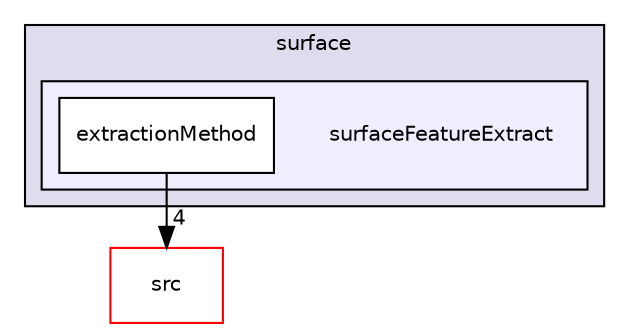 digraph "applications/utilities/surface/surfaceFeatureExtract" {
  bgcolor=transparent;
  compound=true
  node [ fontsize="10", fontname="Helvetica"];
  edge [ labelfontsize="10", labelfontname="Helvetica"];
  subgraph clusterdir_f17de662d5fa06afbf0442aecb6ca0a0 {
    graph [ bgcolor="#ddddee", pencolor="black", label="surface" fontname="Helvetica", fontsize="10", URL="dir_f17de662d5fa06afbf0442aecb6ca0a0.html"]
  subgraph clusterdir_3de2587fefae3b4dbc81e2c9b2592788 {
    graph [ bgcolor="#eeeeff", pencolor="black", label="" URL="dir_3de2587fefae3b4dbc81e2c9b2592788.html"];
    dir_3de2587fefae3b4dbc81e2c9b2592788 [shape=plaintext label="surfaceFeatureExtract"];
    dir_ff9daaff8092b21e2144f0828cbdddca [shape=box label="extractionMethod" color="black" fillcolor="white" style="filled" URL="dir_ff9daaff8092b21e2144f0828cbdddca.html"];
  }
  }
  dir_68267d1309a1af8e8297ef4c3efbcdba [shape=box label="src" color="red" URL="dir_68267d1309a1af8e8297ef4c3efbcdba.html"];
  dir_ff9daaff8092b21e2144f0828cbdddca->dir_68267d1309a1af8e8297ef4c3efbcdba [headlabel="4", labeldistance=1.5 headhref="dir_000472_000499.html"];
}
